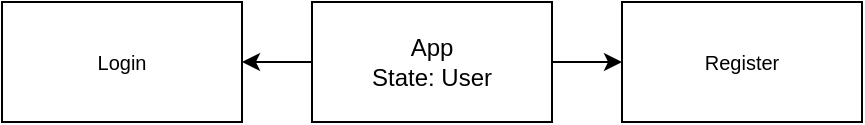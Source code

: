 <mxfile>
    <diagram id="Sgde77TUKPnBAmtR4Zbu" name="Page-1">
        <mxGraphModel dx="1016" dy="490" grid="1" gridSize="10" guides="1" tooltips="1" connect="1" arrows="1" fold="1" page="1" pageScale="1" pageWidth="850" pageHeight="1100" math="0" shadow="0">
            <root>
                <mxCell id="0"/>
                <mxCell id="1" parent="0"/>
                <mxCell id="5" style="edgeStyle=none;html=1;exitX=0;exitY=0.5;exitDx=0;exitDy=0;entryX=1;entryY=0.5;entryDx=0;entryDy=0;fontSize=10;" edge="1" parent="1" source="2" target="4">
                    <mxGeometry relative="1" as="geometry"/>
                </mxCell>
                <mxCell id="6" style="edgeStyle=none;html=1;exitX=1;exitY=0.5;exitDx=0;exitDy=0;fontSize=10;" edge="1" parent="1" source="2" target="3">
                    <mxGeometry relative="1" as="geometry"/>
                </mxCell>
                <mxCell id="2" value="App&lt;br&gt;State: User" style="rounded=0;whiteSpace=wrap;html=1;" vertex="1" parent="1">
                    <mxGeometry x="365" y="30" width="120" height="60" as="geometry"/>
                </mxCell>
                <mxCell id="3" value="Register" style="rounded=0;whiteSpace=wrap;html=1;fontSize=10;" vertex="1" parent="1">
                    <mxGeometry x="520" y="30" width="120" height="60" as="geometry"/>
                </mxCell>
                <mxCell id="4" value="Login" style="rounded=0;whiteSpace=wrap;html=1;fontSize=10;" vertex="1" parent="1">
                    <mxGeometry x="210" y="30" width="120" height="60" as="geometry"/>
                </mxCell>
            </root>
        </mxGraphModel>
    </diagram>
</mxfile>